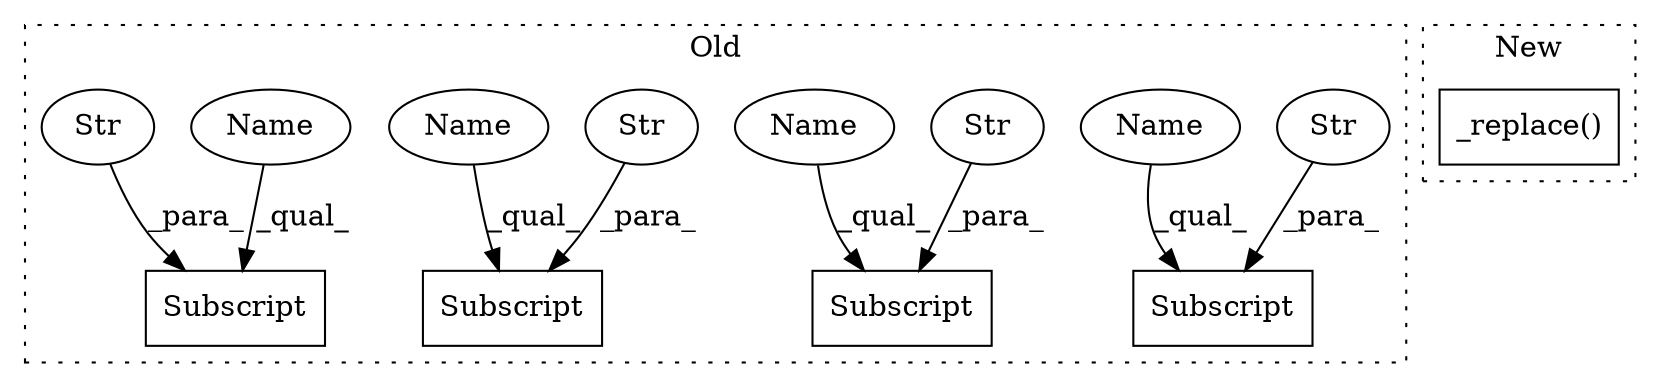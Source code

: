 digraph G {
subgraph cluster0 {
1 [label="Subscript" a="63" s="2185,0" l="28,0" shape="box"];
3 [label="Str" a="66" s="2197" l="15" shape="ellipse"];
4 [label="Subscript" a="63" s="2132,0" l="28,0" shape="box"];
5 [label="Str" a="66" s="2144" l="15" shape="ellipse"];
6 [label="Subscript" a="63" s="2083,0" l="23,0" shape="box"];
7 [label="Str" a="66" s="2095" l="10" shape="ellipse"];
8 [label="Subscript" a="63" s="2044,0" l="19,0" shape="box"];
9 [label="Str" a="66" s="2056" l="6" shape="ellipse"];
10 [label="Name" a="87" s="2083" l="11" shape="ellipse"];
11 [label="Name" a="87" s="2044" l="11" shape="ellipse"];
12 [label="Name" a="87" s="2132" l="11" shape="ellipse"];
13 [label="Name" a="87" s="2185" l="11" shape="ellipse"];
label = "Old";
style="dotted";
}
subgraph cluster1 {
2 [label="_replace()" a="75" s="2964" l="136" shape="box"];
label = "New";
style="dotted";
}
3 -> 1 [label="_para_"];
5 -> 4 [label="_para_"];
7 -> 6 [label="_para_"];
9 -> 8 [label="_para_"];
10 -> 6 [label="_qual_"];
11 -> 8 [label="_qual_"];
12 -> 4 [label="_qual_"];
13 -> 1 [label="_qual_"];
}